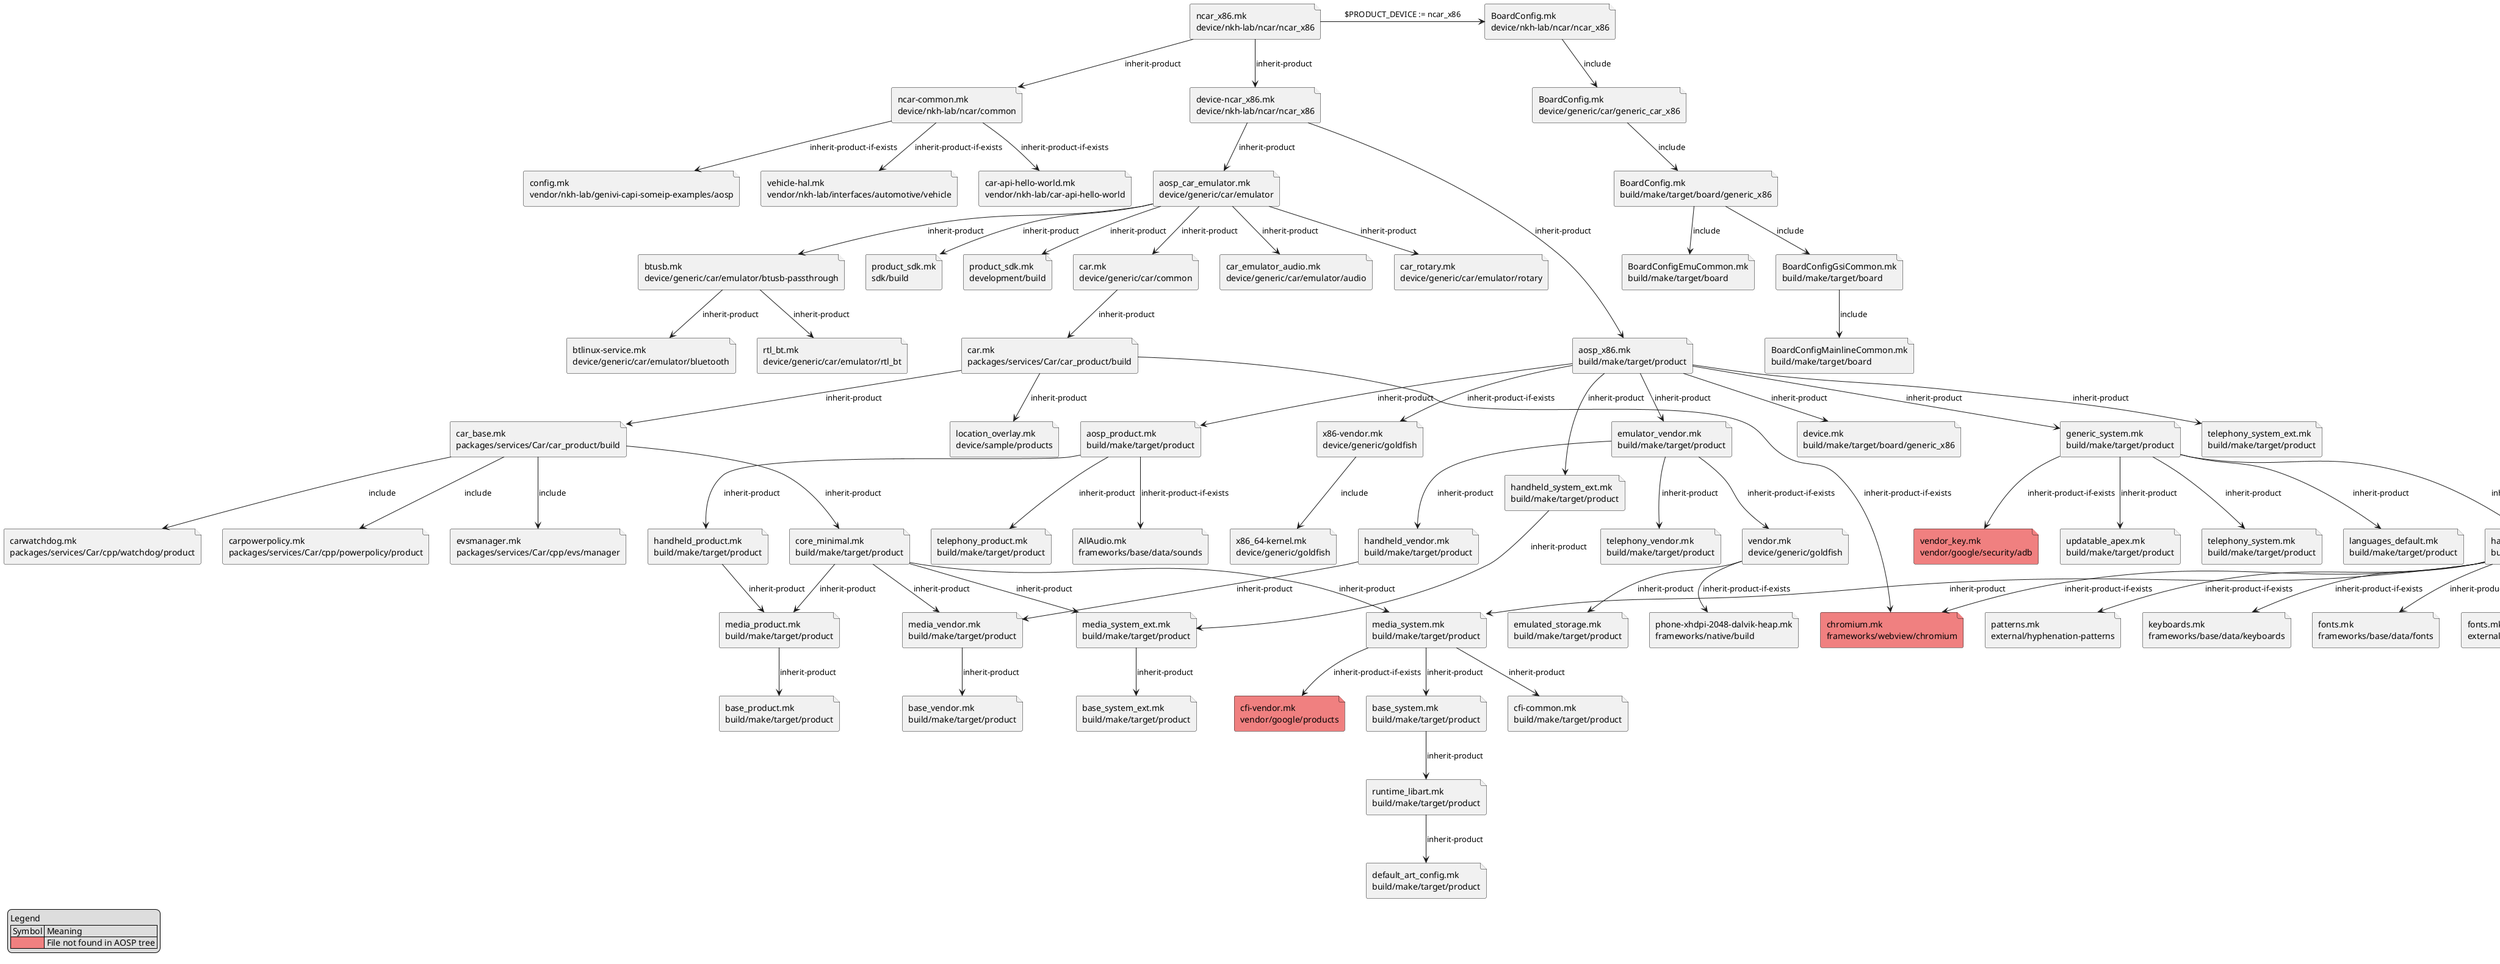 @startuml

file F0[
    ncar_x86.mk
    device/nkh-lab/ncar/ncar_x86
]
file F1[
    BoardConfig.mk
    device/nkh-lab/ncar/ncar_x86
]
file F2[
    device-ncar_x86.mk
    device/nkh-lab/ncar/ncar_x86
]
file F3[
    ncar-common.mk
    device/nkh-lab/ncar/common
]
file F4[
    BoardConfig.mk
    device/generic/car/generic_car_x86
]
file F5[
    aosp_car_emulator.mk
    device/generic/car/emulator
]
file F6[
    aosp_x86.mk
    build/make/target/product
]
file F7[
    car-api-hello-world.mk
    vendor/nkh-lab/car-api-hello-world
]
file F8[
    config.mk
    vendor/nkh-lab/genivi-capi-someip-examples/aosp
]
file F9[
    vehicle-hal.mk
    vendor/nkh-lab/interfaces/automotive/vehicle
]
file F10[
    BoardConfig.mk
    build/make/target/board/generic_x86
]
file F11[
    car.mk
    device/generic/car/common
]
file F12[
    car_emulator_audio.mk
    device/generic/car/emulator/audio
]
file F13[
    car_rotary.mk
    device/generic/car/emulator/rotary
]
file F14[
    btusb.mk
    device/generic/car/emulator/btusb-passthrough
]
file F15[
    product_sdk.mk
    sdk/build
]
file F16[
    product_sdk.mk
    development/build
]
file F17[
    generic_system.mk
    build/make/target/product
]
file F18[
    handheld_system_ext.mk
    build/make/target/product
]
file F19[
    telephony_system_ext.mk
    build/make/target/product
]
file F20[
    aosp_product.mk
    build/make/target/product
]
file F21[
    x86-vendor.mk
    device/generic/goldfish
]
file F22[
    emulator_vendor.mk
    build/make/target/product
]
file F23[
    device.mk
    build/make/target/board/generic_x86
]
file F24[
    BoardConfigGsiCommon.mk
    build/make/target/board
]
file F25[
    BoardConfigEmuCommon.mk
    build/make/target/board
]
file F26[
    car.mk
    packages/services/Car/car_product/build
]
file F27[
    btlinux-service.mk
    device/generic/car/emulator/bluetooth
]
file F28[
    rtl_bt.mk
    device/generic/car/emulator/rtl_bt
]
file F29[
    handheld_system.mk
    build/make/target/product
]
file F30[
    telephony_system.mk
    build/make/target/product
]
file F31[
    languages_default.mk
    build/make/target/product
]
file F32 #LightCoral[
    vendor_key.mk
    vendor/google/security/adb
]
file F33[
    updatable_apex.mk
    build/make/target/product
]
file F34[
    media_system_ext.mk
    build/make/target/product
]
file F35[
    handheld_product.mk
    build/make/target/product
]
file F36[
    telephony_product.mk
    build/make/target/product
]
file F37[
    AllAudio.mk
    frameworks/base/data/sounds
]
file F38[
    x86_64-kernel.mk
    device/generic/goldfish
]
file F39[
    handheld_vendor.mk
    build/make/target/product
]
file F40[
    telephony_vendor.mk
    build/make/target/product
]
file F41[
    vendor.mk
    device/generic/goldfish
]
file F42[
    BoardConfigMainlineCommon.mk
    build/make/target/board
]
file F43[
    location_overlay.mk
    device/sample/products
]
file F44 #LightCoral[
    chromium.mk
    frameworks/webview/chromium
]
file F45[
    car_base.mk
    packages/services/Car/car_product/build
]
file F46[
    media_system.mk
    build/make/target/product
]
file F47[
    fonts.mk
    frameworks/base/data/fonts
]
file F48[
    fonts.mk
    external/google-fonts/dancing-script
]
file F49[
    fonts.mk
    external/google-fonts/carrois-gothic-sc
]
file F50[
    fonts.mk
    external/google-fonts/coming-soon
]
file F51[
    fonts.mk
    external/google-fonts/cutive-mono
]
file F52[
    fonts.mk
    external/google-fonts/source-sans-pro
]
file F53[
    fonts.mk
    external/noto-fonts
]
file F54[
    fonts.mk
    external/roboto-fonts
]
file F55[
    patterns.mk
    external/hyphenation-patterns
]
file F56[
    keyboards.mk
    frameworks/base/data/keyboards
]
file F57[
    base_system_ext.mk
    build/make/target/product
]
file F58[
    media_product.mk
    build/make/target/product
]
file F59[
    media_vendor.mk
    build/make/target/product
]
file F60[
    phone-xhdpi-2048-dalvik-heap.mk
    frameworks/native/build
]
file F61[
    emulated_storage.mk
    build/make/target/product
]
file F62[
    evsmanager.mk
    packages/services/Car/cpp/evs/manager
]
file F63[
    core_minimal.mk
    build/make/target/product
]
file F64[
    carwatchdog.mk
    packages/services/Car/cpp/watchdog/product
]
file F65[
    carpowerpolicy.mk
    packages/services/Car/cpp/powerpolicy/product
]
file F66[
    base_system.mk
    build/make/target/product
]
file F67[
    cfi-common.mk
    build/make/target/product
]
file F68 #LightCoral[
    cfi-vendor.mk
    vendor/google/products
]
file F69[
    base_product.mk
    build/make/target/product
]
file F70[
    base_vendor.mk
    build/make/target/product
]
file F71[
    runtime_libart.mk
    build/make/target/product
]
file F72[
    default_art_config.mk
    build/make/target/product
]
F0 -right-> F1 : $PRODUCT_DEVICE := ncar_x86
F0 -down-> F2 : inherit-product
F0 -down-> F3 : inherit-product
F1 -down-> F4 : include
F2 -down-> F5 : inherit-product
F2 -down-> F6 : inherit-product
F3 -down-> F7 : inherit-product-if-exists
F3 -down-> F8 : inherit-product-if-exists
F3 -down-> F9 : inherit-product-if-exists
F4 -down-> F10 : include
F5 -down-> F11 : inherit-product
F5 -down-> F12 : inherit-product
F5 -down-> F13 : inherit-product
F5 -down-> F14 : inherit-product
F5 -down-> F15 : inherit-product
F5 -down-> F16 : inherit-product
F6 -down-> F17 : inherit-product
F6 -down-> F18 : inherit-product
F6 -down-> F19 : inherit-product
F6 -down-> F20 : inherit-product
F6 -down-> F21 : inherit-product-if-exists
F6 -down-> F22 : inherit-product
F6 -down-> F23 : inherit-product
F10 -down-> F24 : include
F10 -down-> F25 : include
F11 -down-> F26 : inherit-product
F14 -down-> F27 : inherit-product
F14 -down-> F28 : inherit-product
F17 -down-> F29 : inherit-product
F17 -down-> F30 : inherit-product
F17 -down-> F31 : inherit-product
F17 -down-> F32 : inherit-product-if-exists
F17 -down-> F33 : inherit-product
F18 -down-> F34 : inherit-product
F20 -down-> F35 : inherit-product
F20 -down-> F36 : inherit-product
F20 -down-> F37 : inherit-product-if-exists
F21 -down-> F38 : include
F22 -down-> F39 : inherit-product
F22 -down-> F40 : inherit-product
F22 -down-> F41 : inherit-product-if-exists
F24 -down-> F42 : include
F26 -down-> F43 : inherit-product
F26 -down-> F44 : inherit-product-if-exists
F26 -down-> F45 : inherit-product
F29 -down-> F46 : inherit-product
F29 -down-> F47 : inherit-product-if-exists
F29 -down-> F48 : inherit-product-if-exists
F29 -down-> F49 : inherit-product-if-exists
F29 -down-> F50 : inherit-product-if-exists
F29 -down-> F51 : inherit-product-if-exists
F29 -down-> F52 : inherit-product-if-exists
F29 -down-> F53 : inherit-product-if-exists
F29 -down-> F54 : inherit-product-if-exists
F29 -down-> F55 : inherit-product-if-exists
F29 -down-> F56 : inherit-product-if-exists
F29 -down-> F44 : inherit-product-if-exists
F34 -down-> F57 : inherit-product
F35 -down-> F58 : inherit-product
F39 -down-> F59 : inherit-product
F41 -down-> F60 : inherit-product-if-exists
F41 -down-> F61 : inherit-product
F45 -down-> F62 : include
F45 -down-> F63 : inherit-product
F45 -down-> F64 : include
F45 -down-> F65 : include
F46 -down-> F66 : inherit-product
F46 -down-> F67 : inherit-product
F46 -down-> F68 : inherit-product-if-exists
F58 -down-> F69 : inherit-product
F59 -down-> F70 : inherit-product
F63 -down-> F46 : inherit-product
F63 -down-> F34 : inherit-product
F63 -down-> F59 : inherit-product
F63 -down-> F58 : inherit-product
F66 -down-> F71 : inherit-product
F71 -down-> F72 : inherit-product

legend left
    Legend
    | Symbol | Meaning |
    |<#LightCoral>| File not found in AOSP tree |
endlegend

@enduml
